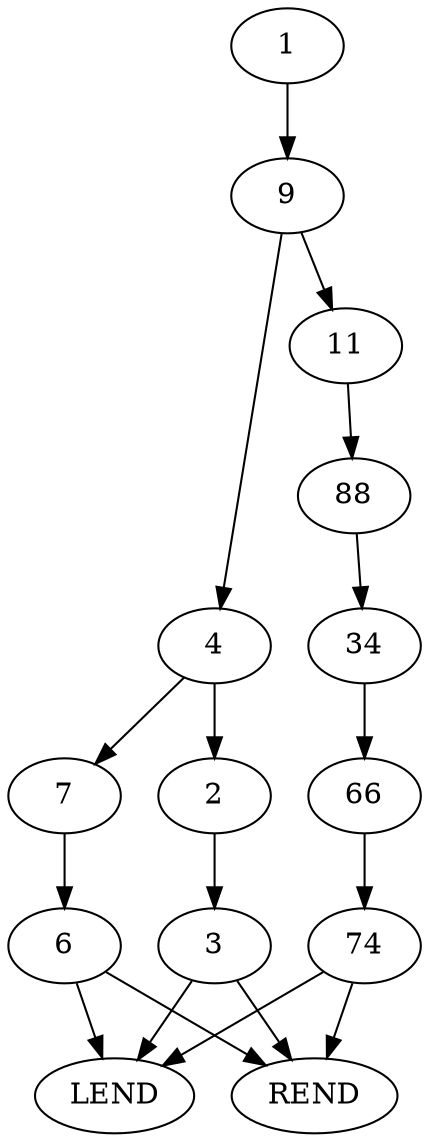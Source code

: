 digraph graphName{
1->9
9->4
4->2
2->3
3->LEND
3->REND
4->7
7->6
6->LEND
6->REND
9->11
11->88
88->34
34->66
66->74
74->LEND
74->REND
}

